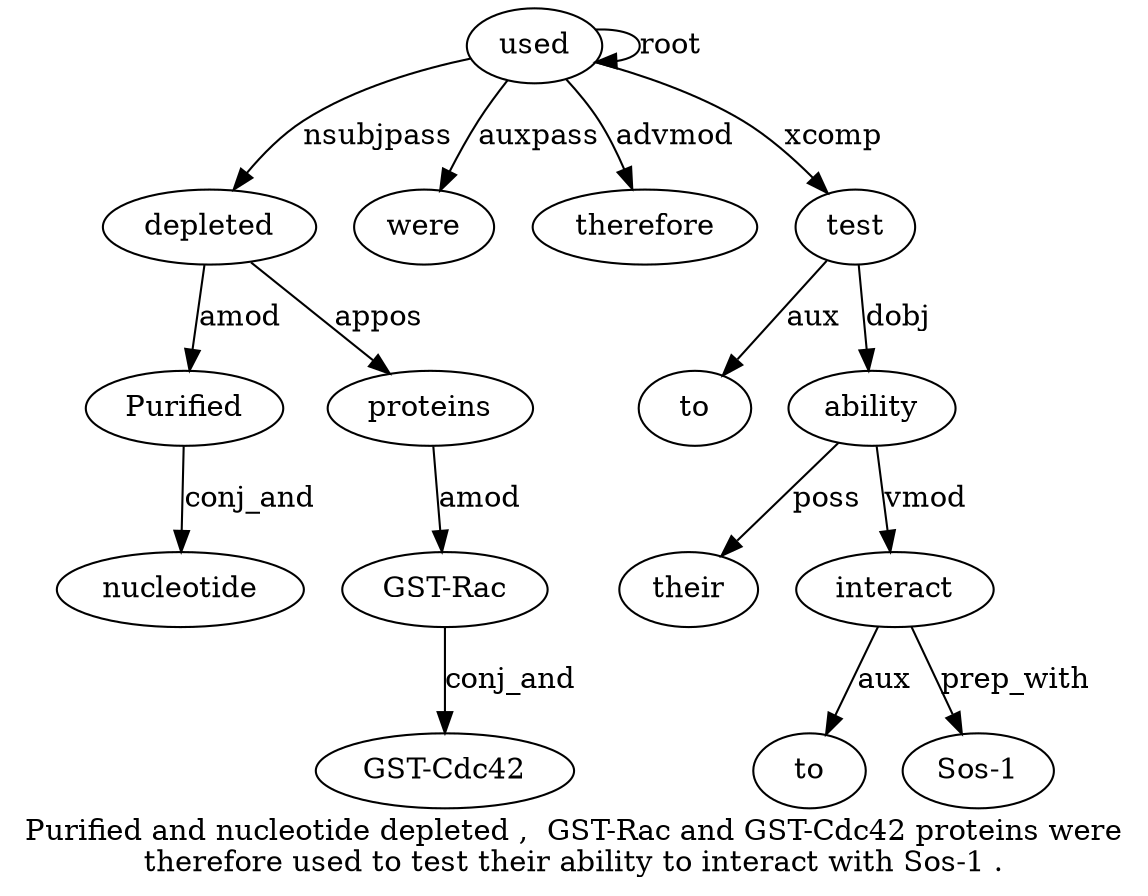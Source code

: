 digraph "Purified and nucleotide depleted ,  GST-Rac and GST-Cdc42 proteins were therefore used to test their ability to interact with Sos-1 ." {
label="Purified and nucleotide depleted ,  GST-Rac and GST-Cdc42 proteins were
therefore used to test their ability to interact with Sos-1 .";
depleted4 [style=filled, fillcolor=white, label=depleted];
Purified1 [style=filled, fillcolor=white, label=Purified];
depleted4 -> Purified1  [label=amod];
nucleotide3 [style=filled, fillcolor=white, label=nucleotide];
Purified1 -> nucleotide3  [label=conj_and];
used12 [style=filled, fillcolor=white, label=used];
used12 -> depleted4  [label=nsubjpass];
proteins9 [style=filled, fillcolor=white, label=proteins];
"GST-Rac6" [style=filled, fillcolor=white, label="GST-Rac"];
proteins9 -> "GST-Rac6"  [label=amod];
"GST-Cdc428" [style=filled, fillcolor=white, label="GST-Cdc42"];
"GST-Rac6" -> "GST-Cdc428"  [label=conj_and];
depleted4 -> proteins9  [label=appos];
were10 [style=filled, fillcolor=white, label=were];
used12 -> were10  [label=auxpass];
therefore11 [style=filled, fillcolor=white, label=therefore];
used12 -> therefore11  [label=advmod];
used12 -> used12  [label=root];
test14 [style=filled, fillcolor=white, label=test];
to13 [style=filled, fillcolor=white, label=to];
test14 -> to13  [label=aux];
used12 -> test14  [label=xcomp];
ability16 [style=filled, fillcolor=white, label=ability];
their15 [style=filled, fillcolor=white, label=their];
ability16 -> their15  [label=poss];
test14 -> ability16  [label=dobj];
interact18 [style=filled, fillcolor=white, label=interact];
to17 [style=filled, fillcolor=white, label=to];
interact18 -> to17  [label=aux];
ability16 -> interact18  [label=vmod];
"Sos-120" [style=filled, fillcolor=white, label="Sos-1"];
interact18 -> "Sos-120"  [label=prep_with];
}
